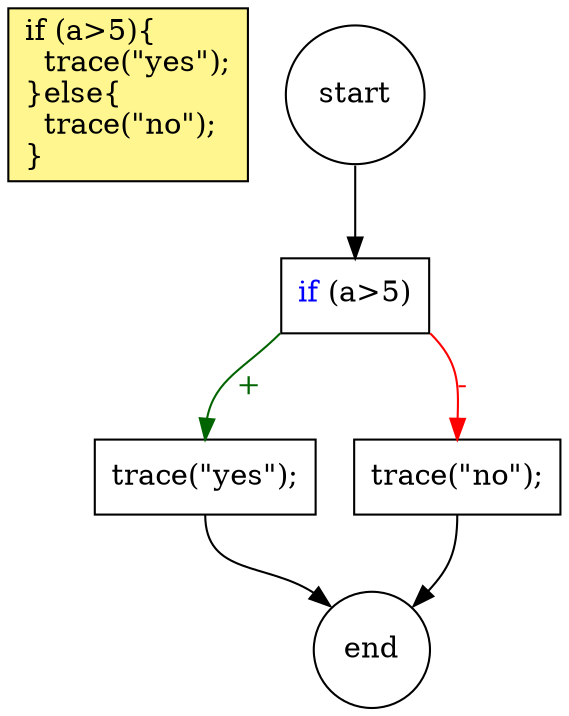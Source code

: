digraph if {
explain [_ignore=true fillcolor=khaki1 shape=box style=filled label="if (a>5){\l  trace(\"yes\");\l}else{\l  trace(\"no\");\l}\l"]

node [shape=box]
start [shape=circle];
end [shape=circle];
ontrue[label="trace(\"yes\");"]
onfalse[label="trace(\"no\");"]
ifcond[label=<<FONT color="blue">if</FONT> (a&gt;5)>]

start:s->ifcond:n;

ifcond:sw->ontrue:n [color=darkgreen fontcolor=darkgreen label="+"];
ontrue:s->end:nw;

ifcond:se->onfalse:n [color=red fontcolor=red label="-"];
onfalse:s->end:ne;

}